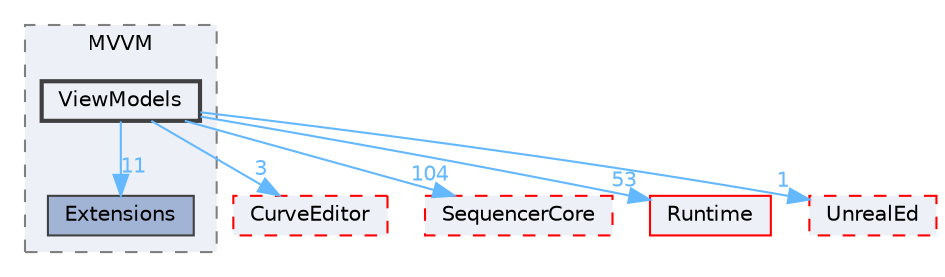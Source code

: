 digraph "ViewModels"
{
 // INTERACTIVE_SVG=YES
 // LATEX_PDF_SIZE
  bgcolor="transparent";
  edge [fontname=Helvetica,fontsize=10,labelfontname=Helvetica,labelfontsize=10];
  node [fontname=Helvetica,fontsize=10,shape=box,height=0.2,width=0.4];
  compound=true
  subgraph clusterdir_e4995788e921ec1f21a118d69aa5ee03 {
    graph [ bgcolor="#edf0f7", pencolor="grey50", label="MVVM", fontname=Helvetica,fontsize=10 style="filled,dashed", URL="dir_e4995788e921ec1f21a118d69aa5ee03.html",tooltip=""]
  dir_8c272fd89bcae6776c47f7d180a54dc4 [label="Extensions", fillcolor="#a2b4d6", color="grey25", style="filled", URL="dir_8c272fd89bcae6776c47f7d180a54dc4.html",tooltip=""];
  dir_75eb7057e32e9cc0cdfb8b789934a7a6 [label="ViewModels", fillcolor="#edf0f7", color="grey25", style="filled,bold", URL="dir_75eb7057e32e9cc0cdfb8b789934a7a6.html",tooltip=""];
  }
  dir_07202d6a488872d86cc8b4e35f26942a [label="CurveEditor", fillcolor="#edf0f7", color="red", style="filled,dashed", URL="dir_07202d6a488872d86cc8b4e35f26942a.html",tooltip=""];
  dir_686cc12b416cf73f5edcbcb3f53c90c9 [label="SequencerCore", fillcolor="#edf0f7", color="red", style="filled,dashed", URL="dir_686cc12b416cf73f5edcbcb3f53c90c9.html",tooltip=""];
  dir_7536b172fbd480bfd146a1b1acd6856b [label="Runtime", fillcolor="#edf0f7", color="red", style="filled", URL="dir_7536b172fbd480bfd146a1b1acd6856b.html",tooltip=""];
  dir_d6dfe71a46de762e5d5df277eaa495c7 [label="UnrealEd", fillcolor="#edf0f7", color="red", style="filled,dashed", URL="dir_d6dfe71a46de762e5d5df277eaa495c7.html",tooltip=""];
  dir_75eb7057e32e9cc0cdfb8b789934a7a6->dir_07202d6a488872d86cc8b4e35f26942a [headlabel="3", labeldistance=1.5 headhref="dir_001252_000273.html" href="dir_001252_000273.html" color="steelblue1" fontcolor="steelblue1"];
  dir_75eb7057e32e9cc0cdfb8b789934a7a6->dir_686cc12b416cf73f5edcbcb3f53c90c9 [headlabel="104", labeldistance=1.5 headhref="dir_001252_001015.html" href="dir_001252_001015.html" color="steelblue1" fontcolor="steelblue1"];
  dir_75eb7057e32e9cc0cdfb8b789934a7a6->dir_7536b172fbd480bfd146a1b1acd6856b [headlabel="53", labeldistance=1.5 headhref="dir_001252_000984.html" href="dir_001252_000984.html" color="steelblue1" fontcolor="steelblue1"];
  dir_75eb7057e32e9cc0cdfb8b789934a7a6->dir_8c272fd89bcae6776c47f7d180a54dc4 [headlabel="11", labeldistance=1.5 headhref="dir_001252_000388.html" href="dir_001252_000388.html" color="steelblue1" fontcolor="steelblue1"];
  dir_75eb7057e32e9cc0cdfb8b789934a7a6->dir_d6dfe71a46de762e5d5df277eaa495c7 [headlabel="1", labeldistance=1.5 headhref="dir_001252_001226.html" href="dir_001252_001226.html" color="steelblue1" fontcolor="steelblue1"];
}
